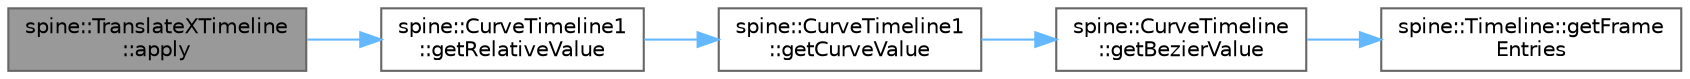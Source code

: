 digraph "spine::TranslateXTimeline::apply"
{
 // LATEX_PDF_SIZE
  bgcolor="transparent";
  edge [fontname=Helvetica,fontsize=10,labelfontname=Helvetica,labelfontsize=10];
  node [fontname=Helvetica,fontsize=10,shape=box,height=0.2,width=0.4];
  rankdir="LR";
  Node1 [id="Node000001",label="spine::TranslateXTimeline\l::apply",height=0.2,width=0.4,color="gray40", fillcolor="grey60", style="filled", fontcolor="black",tooltip=" "];
  Node1 -> Node2 [id="edge5_Node000001_Node000002",color="steelblue1",style="solid",tooltip=" "];
  Node2 [id="Node000002",label="spine::CurveTimeline1\l::getRelativeValue",height=0.2,width=0.4,color="grey40", fillcolor="white", style="filled",URL="$classspine_1_1_curve_timeline1.html#a0753b1e92bf5813070af0459c0474624",tooltip=" "];
  Node2 -> Node3 [id="edge6_Node000002_Node000003",color="steelblue1",style="solid",tooltip=" "];
  Node3 [id="Node000003",label="spine::CurveTimeline1\l::getCurveValue",height=0.2,width=0.4,color="grey40", fillcolor="white", style="filled",URL="$classspine_1_1_curve_timeline1.html#a651e9b86f1365e211ad120486eaa6b3d",tooltip=" "];
  Node3 -> Node4 [id="edge7_Node000003_Node000004",color="steelblue1",style="solid",tooltip=" "];
  Node4 [id="Node000004",label="spine::CurveTimeline\l::getBezierValue",height=0.2,width=0.4,color="grey40", fillcolor="white", style="filled",URL="$classspine_1_1_curve_timeline.html#a1bac528b43a72a01a1121d5d1a708655",tooltip=" "];
  Node4 -> Node5 [id="edge8_Node000004_Node000005",color="steelblue1",style="solid",tooltip=" "];
  Node5 [id="Node000005",label="spine::Timeline::getFrame\lEntries",height=0.2,width=0.4,color="grey40", fillcolor="white", style="filled",URL="$classspine_1_1_timeline.html#acb16340aac97034b485f66afc1a4a73e",tooltip=" "];
}
